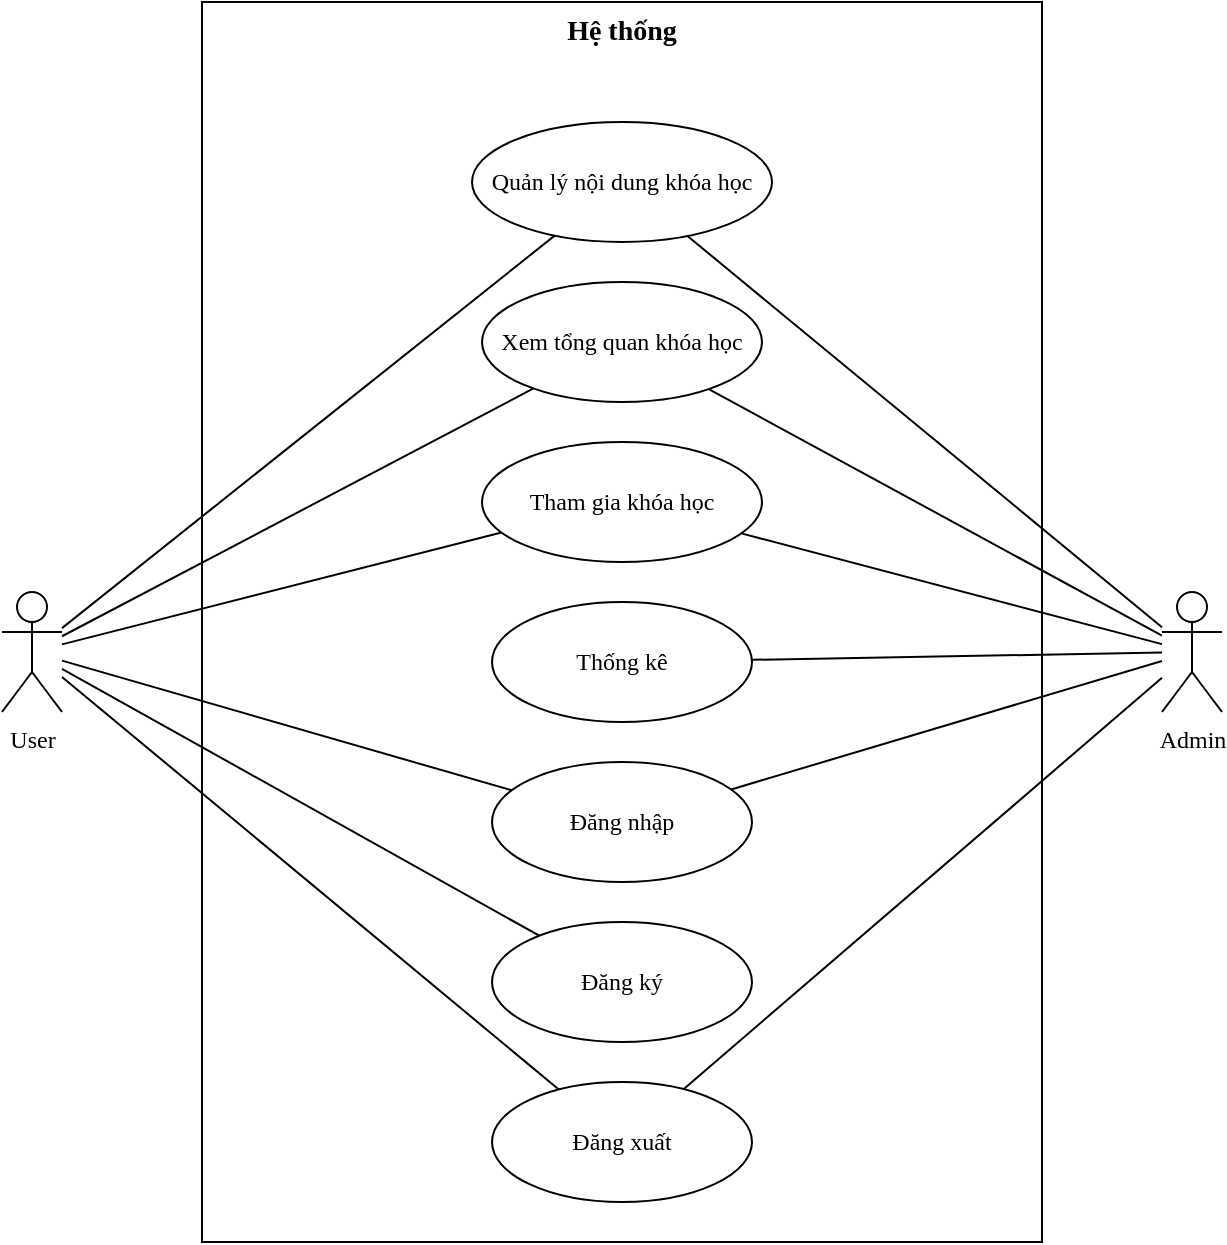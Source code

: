 <mxfile version="20.8.23" type="device"><diagram name="Trang-1" id="UWszojuAKr0MCbEOIaPe"><mxGraphModel dx="1050" dy="530" grid="1" gridSize="10" guides="1" tooltips="1" connect="1" arrows="1" fold="1" page="1" pageScale="1" pageWidth="827" pageHeight="1169" math="0" shadow="0"><root><mxCell id="0"/><mxCell id="1" parent="0"/><mxCell id="D2d99XShfhGIEQLXO5Ei-3" value="Admin" style="shape=umlActor;verticalLabelPosition=bottom;verticalAlign=top;html=1;outlineConnect=0;fontFamily=Times New Roman;" parent="1" vertex="1"><mxGeometry x="710" y="555" width="30" height="60" as="geometry"/></mxCell><mxCell id="D2d99XShfhGIEQLXO5Ei-6" value="User" style="shape=umlActor;verticalLabelPosition=bottom;verticalAlign=top;html=1;outlineConnect=0;fontFamily=Times New Roman;" parent="1" vertex="1"><mxGeometry x="130" y="555" width="30" height="60" as="geometry"/></mxCell><mxCell id="D2d99XShfhGIEQLXO5Ei-10" value="&lt;b&gt;&lt;font style=&quot;font-size: 14px;&quot;&gt;Hệ thống&lt;/font&gt;&lt;/b&gt;" style="rounded=0;whiteSpace=wrap;html=1;horizontal=1;verticalAlign=top;fontFamily=Times New Roman;" parent="1" vertex="1"><mxGeometry x="230" y="260" width="420" height="620" as="geometry"/></mxCell><mxCell id="D2d99XShfhGIEQLXO5Ei-8" value="Đăng xuất" style="ellipse;whiteSpace=wrap;html=1;fontFamily=Times New Roman;" parent="1" vertex="1"><mxGeometry x="375" y="800" width="130" height="60" as="geometry"/></mxCell><mxCell id="D2d99XShfhGIEQLXO5Ei-7" value="Đăng nhập" style="ellipse;whiteSpace=wrap;html=1;fontFamily=Times New Roman;" parent="1" vertex="1"><mxGeometry x="375" y="640" width="130" height="60" as="geometry"/></mxCell><mxCell id="D2d99XShfhGIEQLXO5Ei-9" value="Đăng ký" style="ellipse;whiteSpace=wrap;html=1;fontFamily=Times New Roman;" parent="1" vertex="1"><mxGeometry x="375" y="720" width="130" height="60" as="geometry"/></mxCell><mxCell id="D2d99XShfhGIEQLXO5Ei-12" value="Thống kê" style="ellipse;whiteSpace=wrap;html=1;fontFamily=Times New Roman;" parent="1" vertex="1"><mxGeometry x="375" y="560" width="130" height="60" as="geometry"/></mxCell><mxCell id="D2d99XShfhGIEQLXO5Ei-14" value="Xem tổng quan khóa học" style="ellipse;whiteSpace=wrap;html=1;fontFamily=Times New Roman;" parent="1" vertex="1"><mxGeometry x="370" y="400" width="140" height="60" as="geometry"/></mxCell><mxCell id="D2d99XShfhGIEQLXO5Ei-15" value="Quản lý nội dung khóa học" style="ellipse;whiteSpace=wrap;html=1;fontFamily=Times New Roman;" parent="1" vertex="1"><mxGeometry x="365" y="320" width="150" height="60" as="geometry"/></mxCell><mxCell id="D2d99XShfhGIEQLXO5Ei-18" value="" style="endArrow=none;html=1;rounded=0;fontFamily=Times New Roman;fontSize=14;" parent="1" source="D2d99XShfhGIEQLXO5Ei-14" target="D2d99XShfhGIEQLXO5Ei-6" edge="1"><mxGeometry width="50" height="50" relative="1" as="geometry"><mxPoint x="390" y="560" as="sourcePoint"/><mxPoint x="440" y="510" as="targetPoint"/></mxGeometry></mxCell><mxCell id="D2d99XShfhGIEQLXO5Ei-21" value="" style="endArrow=none;html=1;rounded=0;fontFamily=Times New Roman;fontSize=14;" parent="1" source="D2d99XShfhGIEQLXO5Ei-7" target="D2d99XShfhGIEQLXO5Ei-6" edge="1"><mxGeometry width="50" height="50" relative="1" as="geometry"><mxPoint x="426" y="403" as="sourcePoint"/><mxPoint x="200" y="522" as="targetPoint"/></mxGeometry></mxCell><mxCell id="D2d99XShfhGIEQLXO5Ei-22" value="" style="endArrow=none;html=1;rounded=0;fontFamily=Times New Roman;fontSize=14;" parent="1" source="D2d99XShfhGIEQLXO5Ei-9" target="D2d99XShfhGIEQLXO5Ei-6" edge="1"><mxGeometry width="50" height="50" relative="1" as="geometry"><mxPoint x="436" y="413" as="sourcePoint"/><mxPoint x="210" y="532" as="targetPoint"/></mxGeometry></mxCell><mxCell id="D2d99XShfhGIEQLXO5Ei-23" value="" style="endArrow=none;html=1;rounded=0;fontFamily=Times New Roman;fontSize=14;" parent="1" source="D2d99XShfhGIEQLXO5Ei-8" target="D2d99XShfhGIEQLXO5Ei-6" edge="1"><mxGeometry width="50" height="50" relative="1" as="geometry"><mxPoint x="446" y="423" as="sourcePoint"/><mxPoint x="220" y="542" as="targetPoint"/></mxGeometry></mxCell><mxCell id="D2d99XShfhGIEQLXO5Ei-24" value="" style="endArrow=none;html=1;rounded=0;fontFamily=Times New Roman;fontSize=14;" parent="1" source="D2d99XShfhGIEQLXO5Ei-14" target="D2d99XShfhGIEQLXO5Ei-3" edge="1"><mxGeometry width="50" height="50" relative="1" as="geometry"><mxPoint x="390" y="560" as="sourcePoint"/><mxPoint x="440" y="510" as="targetPoint"/></mxGeometry></mxCell><mxCell id="D2d99XShfhGIEQLXO5Ei-28" value="" style="endArrow=none;html=1;rounded=0;fontFamily=Times New Roman;fontSize=14;" parent="1" source="D2d99XShfhGIEQLXO5Ei-12" target="D2d99XShfhGIEQLXO5Ei-3" edge="1"><mxGeometry width="50" height="50" relative="1" as="geometry"><mxPoint x="501" y="407" as="sourcePoint"/><mxPoint x="730" y="602" as="targetPoint"/></mxGeometry></mxCell><mxCell id="D2d99XShfhGIEQLXO5Ei-29" value="" style="endArrow=none;html=1;rounded=0;fontFamily=Times New Roman;fontSize=14;" parent="1" source="D2d99XShfhGIEQLXO5Ei-7" target="D2d99XShfhGIEQLXO5Ei-3" edge="1"><mxGeometry width="50" height="50" relative="1" as="geometry"><mxPoint x="515" y="599" as="sourcePoint"/><mxPoint x="710" y="595" as="targetPoint"/></mxGeometry></mxCell><mxCell id="D2d99XShfhGIEQLXO5Ei-31" value="" style="endArrow=none;html=1;rounded=0;fontFamily=Times New Roman;fontSize=14;" parent="1" source="D2d99XShfhGIEQLXO5Ei-8" target="D2d99XShfhGIEQLXO5Ei-3" edge="1"><mxGeometry width="50" height="50" relative="1" as="geometry"><mxPoint x="535" y="619" as="sourcePoint"/><mxPoint x="730" y="615" as="targetPoint"/></mxGeometry></mxCell><mxCell id="D2d99XShfhGIEQLXO5Ei-32" value="Tham gia khóa học" style="ellipse;whiteSpace=wrap;html=1;fontFamily=Times New Roman;" parent="1" vertex="1"><mxGeometry x="370" y="480" width="140" height="60" as="geometry"/></mxCell><mxCell id="D2d99XShfhGIEQLXO5Ei-33" value="" style="endArrow=none;html=1;rounded=0;fontFamily=Times New Roman;fontSize=14;" parent="1" source="D2d99XShfhGIEQLXO5Ei-32" target="D2d99XShfhGIEQLXO5Ei-6" edge="1"><mxGeometry width="50" height="50" relative="1" as="geometry"><mxPoint x="417" y="386" as="sourcePoint"/><mxPoint x="170" y="583" as="targetPoint"/></mxGeometry></mxCell><mxCell id="D2d99XShfhGIEQLXO5Ei-34" value="" style="endArrow=none;html=1;rounded=0;fontFamily=Times New Roman;fontSize=14;" parent="1" source="D2d99XShfhGIEQLXO5Ei-15" target="D2d99XShfhGIEQLXO5Ei-6" edge="1"><mxGeometry width="50" height="50" relative="1" as="geometry"><mxPoint x="427" y="396" as="sourcePoint"/><mxPoint x="180" y="593" as="targetPoint"/></mxGeometry></mxCell><mxCell id="D2d99XShfhGIEQLXO5Ei-35" value="" style="endArrow=none;html=1;rounded=0;fontFamily=Times New Roman;fontSize=14;" parent="1" source="D2d99XShfhGIEQLXO5Ei-3" target="D2d99XShfhGIEQLXO5Ei-15" edge="1"><mxGeometry width="50" height="50" relative="1" as="geometry"><mxPoint x="437" y="406" as="sourcePoint"/><mxPoint x="190" y="603" as="targetPoint"/></mxGeometry></mxCell><mxCell id="D2d99XShfhGIEQLXO5Ei-36" value="" style="endArrow=none;html=1;rounded=0;fontFamily=Times New Roman;fontSize=14;" parent="1" source="D2d99XShfhGIEQLXO5Ei-32" target="D2d99XShfhGIEQLXO5Ei-3" edge="1"><mxGeometry width="50" height="50" relative="1" as="geometry"><mxPoint x="447" y="416" as="sourcePoint"/><mxPoint x="200" y="613" as="targetPoint"/></mxGeometry></mxCell></root></mxGraphModel></diagram></mxfile>
